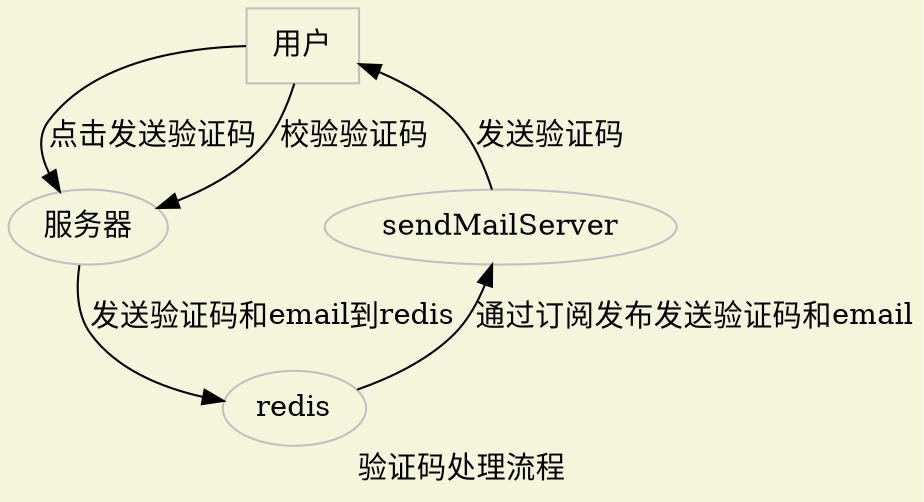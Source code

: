 digraph 验证码处理流程 {
    label="验证码处理流程"
    bgcolor="beige"

    node[color="grey"]

    user[label="用户", shape="box"]
    server[label="服务器"]
    user -> server[label="点击发送验证码"]
    redis
    server -> redis[label="发送验证码和email到redis"]
    redis -> sendMailServer[label="通过订阅发布发送验证码和email"]
    sendMailServer -> user[label="发送验证码"]
    user -> server[label="校验验证码"]

    {rank=same; server, sendMailServer}
}